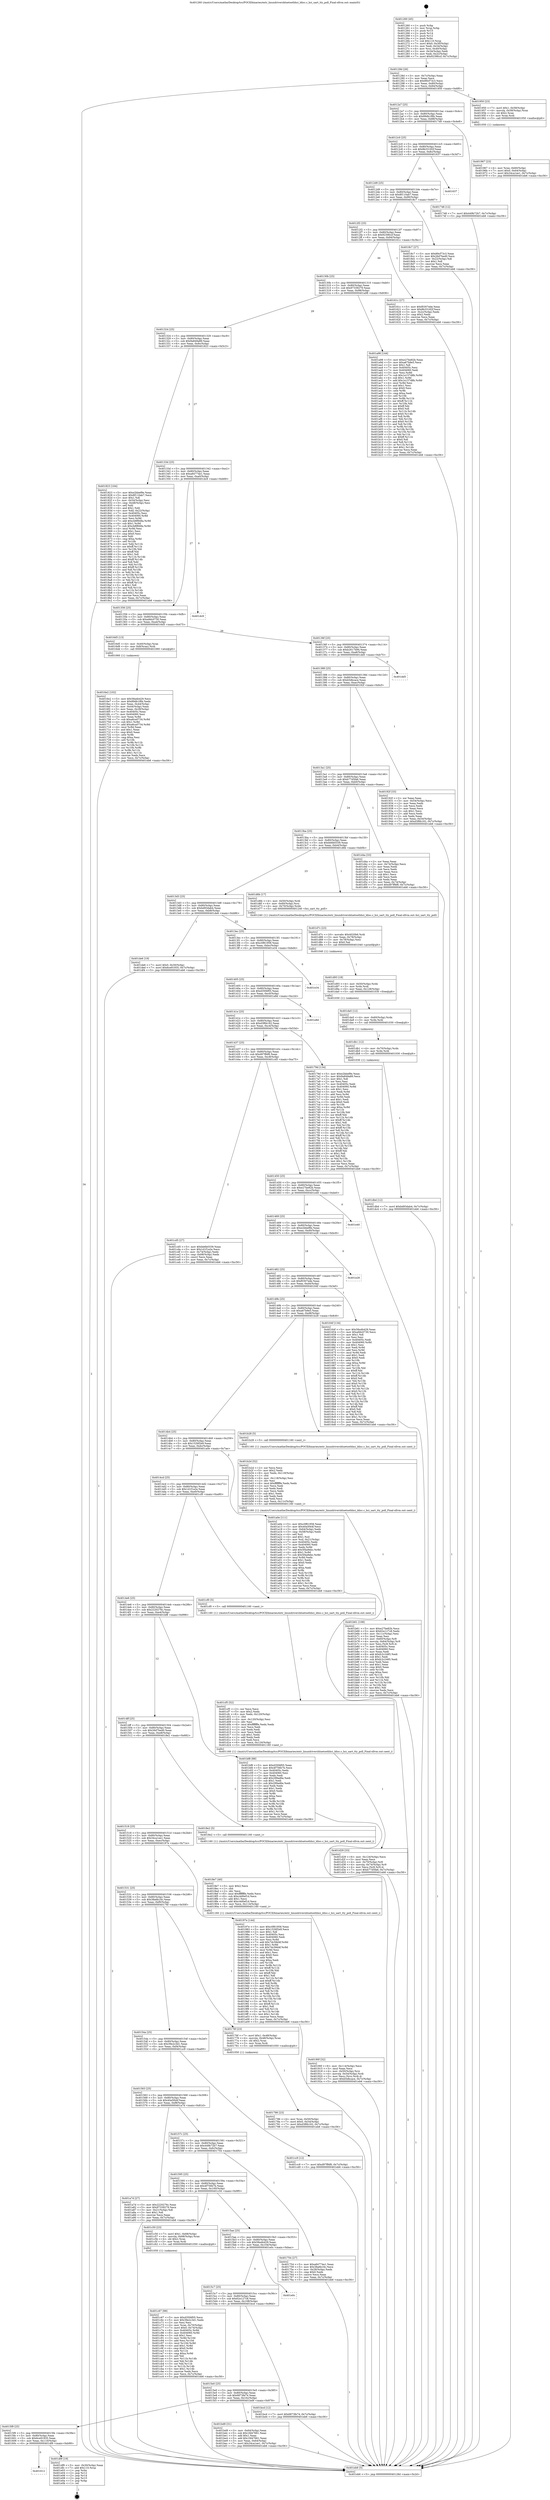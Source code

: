 digraph "0x401260" {
  label = "0x401260 (/mnt/c/Users/mathe/Desktop/tcc/POCII/binaries/extr_linuxdriversbluetoothhci_ldisc.c_hci_uart_tty_poll_Final-ollvm.out::main(0))"
  labelloc = "t"
  node[shape=record]

  Entry [label="",width=0.3,height=0.3,shape=circle,fillcolor=black,style=filled]
  "0x40128d" [label="{
     0x40128d [26]\l
     | [instrs]\l
     &nbsp;&nbsp;0x40128d \<+3\>: mov -0x7c(%rbp),%eax\l
     &nbsp;&nbsp;0x401290 \<+2\>: mov %eax,%ecx\l
     &nbsp;&nbsp;0x401292 \<+6\>: sub $0x89cf73c3,%ecx\l
     &nbsp;&nbsp;0x401298 \<+3\>: mov %eax,-0x80(%rbp)\l
     &nbsp;&nbsp;0x40129b \<+6\>: mov %ecx,-0x84(%rbp)\l
     &nbsp;&nbsp;0x4012a1 \<+6\>: je 0000000000401950 \<main+0x6f0\>\l
  }"]
  "0x401950" [label="{
     0x401950 [23]\l
     | [instrs]\l
     &nbsp;&nbsp;0x401950 \<+7\>: movl $0x1,-0x58(%rbp)\l
     &nbsp;&nbsp;0x401957 \<+4\>: movslq -0x58(%rbp),%rax\l
     &nbsp;&nbsp;0x40195b \<+4\>: shl $0x2,%rax\l
     &nbsp;&nbsp;0x40195f \<+3\>: mov %rax,%rdi\l
     &nbsp;&nbsp;0x401962 \<+5\>: call 0000000000401050 \<malloc@plt\>\l
     | [calls]\l
     &nbsp;&nbsp;0x401050 \{1\} (unknown)\l
  }"]
  "0x4012a7" [label="{
     0x4012a7 [25]\l
     | [instrs]\l
     &nbsp;&nbsp;0x4012a7 \<+5\>: jmp 00000000004012ac \<main+0x4c\>\l
     &nbsp;&nbsp;0x4012ac \<+3\>: mov -0x80(%rbp),%eax\l
     &nbsp;&nbsp;0x4012af \<+5\>: sub $0x89db1f6b,%eax\l
     &nbsp;&nbsp;0x4012b4 \<+6\>: mov %eax,-0x88(%rbp)\l
     &nbsp;&nbsp;0x4012ba \<+6\>: je 0000000000401748 \<main+0x4e8\>\l
  }"]
  Exit [label="",width=0.3,height=0.3,shape=circle,fillcolor=black,style=filled,peripheries=2]
  "0x401748" [label="{
     0x401748 [12]\l
     | [instrs]\l
     &nbsp;&nbsp;0x401748 \<+7\>: movl $0x449b72b7,-0x7c(%rbp)\l
     &nbsp;&nbsp;0x40174f \<+5\>: jmp 0000000000401eb6 \<main+0xc56\>\l
  }"]
  "0x4012c0" [label="{
     0x4012c0 [25]\l
     | [instrs]\l
     &nbsp;&nbsp;0x4012c0 \<+5\>: jmp 00000000004012c5 \<main+0x65\>\l
     &nbsp;&nbsp;0x4012c5 \<+3\>: mov -0x80(%rbp),%eax\l
     &nbsp;&nbsp;0x4012c8 \<+5\>: sub $0x8b33182f,%eax\l
     &nbsp;&nbsp;0x4012cd \<+6\>: mov %eax,-0x8c(%rbp)\l
     &nbsp;&nbsp;0x4012d3 \<+6\>: je 0000000000401637 \<main+0x3d7\>\l
  }"]
  "0x401612" [label="{
     0x401612\l
  }", style=dashed]
  "0x401637" [label="{
     0x401637\l
  }", style=dashed]
  "0x4012d9" [label="{
     0x4012d9 [25]\l
     | [instrs]\l
     &nbsp;&nbsp;0x4012d9 \<+5\>: jmp 00000000004012de \<main+0x7e\>\l
     &nbsp;&nbsp;0x4012de \<+3\>: mov -0x80(%rbp),%eax\l
     &nbsp;&nbsp;0x4012e1 \<+5\>: sub $0x8f110ab7,%eax\l
     &nbsp;&nbsp;0x4012e6 \<+6\>: mov %eax,-0x90(%rbp)\l
     &nbsp;&nbsp;0x4012ec \<+6\>: je 00000000004018c7 \<main+0x667\>\l
  }"]
  "0x401df9" [label="{
     0x401df9 [19]\l
     | [instrs]\l
     &nbsp;&nbsp;0x401df9 \<+3\>: mov -0x30(%rbp),%eax\l
     &nbsp;&nbsp;0x401dfc \<+7\>: add $0x110,%rsp\l
     &nbsp;&nbsp;0x401e03 \<+1\>: pop %rbx\l
     &nbsp;&nbsp;0x401e04 \<+2\>: pop %r12\l
     &nbsp;&nbsp;0x401e06 \<+2\>: pop %r14\l
     &nbsp;&nbsp;0x401e08 \<+2\>: pop %r15\l
     &nbsp;&nbsp;0x401e0a \<+1\>: pop %rbp\l
     &nbsp;&nbsp;0x401e0b \<+1\>: ret\l
  }"]
  "0x4018c7" [label="{
     0x4018c7 [27]\l
     | [instrs]\l
     &nbsp;&nbsp;0x4018c7 \<+5\>: mov $0x89cf73c3,%eax\l
     &nbsp;&nbsp;0x4018cc \<+5\>: mov $0x26d7bed0,%ecx\l
     &nbsp;&nbsp;0x4018d1 \<+3\>: mov -0x22(%rbp),%dl\l
     &nbsp;&nbsp;0x4018d4 \<+3\>: test $0x1,%dl\l
     &nbsp;&nbsp;0x4018d7 \<+3\>: cmovne %ecx,%eax\l
     &nbsp;&nbsp;0x4018da \<+3\>: mov %eax,-0x7c(%rbp)\l
     &nbsp;&nbsp;0x4018dd \<+5\>: jmp 0000000000401eb6 \<main+0xc56\>\l
  }"]
  "0x4012f2" [label="{
     0x4012f2 [25]\l
     | [instrs]\l
     &nbsp;&nbsp;0x4012f2 \<+5\>: jmp 00000000004012f7 \<main+0x97\>\l
     &nbsp;&nbsp;0x4012f7 \<+3\>: mov -0x80(%rbp),%eax\l
     &nbsp;&nbsp;0x4012fa \<+5\>: sub $0x9239fccf,%eax\l
     &nbsp;&nbsp;0x4012ff \<+6\>: mov %eax,-0x94(%rbp)\l
     &nbsp;&nbsp;0x401305 \<+6\>: je 000000000040161c \<main+0x3bc\>\l
  }"]
  "0x401dbd" [label="{
     0x401dbd [12]\l
     | [instrs]\l
     &nbsp;&nbsp;0x401dbd \<+7\>: movl $0xbd93dab4,-0x7c(%rbp)\l
     &nbsp;&nbsp;0x401dc4 \<+5\>: jmp 0000000000401eb6 \<main+0xc56\>\l
  }"]
  "0x40161c" [label="{
     0x40161c [27]\l
     | [instrs]\l
     &nbsp;&nbsp;0x40161c \<+5\>: mov $0xf0307ede,%eax\l
     &nbsp;&nbsp;0x401621 \<+5\>: mov $0x8b33182f,%ecx\l
     &nbsp;&nbsp;0x401626 \<+3\>: mov -0x2c(%rbp),%edx\l
     &nbsp;&nbsp;0x401629 \<+3\>: cmp $0x2,%edx\l
     &nbsp;&nbsp;0x40162c \<+3\>: cmovne %ecx,%eax\l
     &nbsp;&nbsp;0x40162f \<+3\>: mov %eax,-0x7c(%rbp)\l
     &nbsp;&nbsp;0x401632 \<+5\>: jmp 0000000000401eb6 \<main+0xc56\>\l
  }"]
  "0x40130b" [label="{
     0x40130b [25]\l
     | [instrs]\l
     &nbsp;&nbsp;0x40130b \<+5\>: jmp 0000000000401310 \<main+0xb0\>\l
     &nbsp;&nbsp;0x401310 \<+3\>: mov -0x80(%rbp),%eax\l
     &nbsp;&nbsp;0x401313 \<+5\>: sub $0x97339279,%eax\l
     &nbsp;&nbsp;0x401318 \<+6\>: mov %eax,-0x98(%rbp)\l
     &nbsp;&nbsp;0x40131e \<+6\>: je 0000000000401a98 \<main+0x838\>\l
  }"]
  "0x401eb6" [label="{
     0x401eb6 [5]\l
     | [instrs]\l
     &nbsp;&nbsp;0x401eb6 \<+5\>: jmp 000000000040128d \<main+0x2d\>\l
  }"]
  "0x401260" [label="{
     0x401260 [45]\l
     | [instrs]\l
     &nbsp;&nbsp;0x401260 \<+1\>: push %rbp\l
     &nbsp;&nbsp;0x401261 \<+3\>: mov %rsp,%rbp\l
     &nbsp;&nbsp;0x401264 \<+2\>: push %r15\l
     &nbsp;&nbsp;0x401266 \<+2\>: push %r14\l
     &nbsp;&nbsp;0x401268 \<+2\>: push %r12\l
     &nbsp;&nbsp;0x40126a \<+1\>: push %rbx\l
     &nbsp;&nbsp;0x40126b \<+7\>: sub $0x110,%rsp\l
     &nbsp;&nbsp;0x401272 \<+7\>: movl $0x0,-0x30(%rbp)\l
     &nbsp;&nbsp;0x401279 \<+3\>: mov %edi,-0x34(%rbp)\l
     &nbsp;&nbsp;0x40127c \<+4\>: mov %rsi,-0x40(%rbp)\l
     &nbsp;&nbsp;0x401280 \<+3\>: mov -0x34(%rbp),%edi\l
     &nbsp;&nbsp;0x401283 \<+3\>: mov %edi,-0x2c(%rbp)\l
     &nbsp;&nbsp;0x401286 \<+7\>: movl $0x9239fccf,-0x7c(%rbp)\l
  }"]
  "0x401db1" [label="{
     0x401db1 [12]\l
     | [instrs]\l
     &nbsp;&nbsp;0x401db1 \<+4\>: mov -0x70(%rbp),%rdx\l
     &nbsp;&nbsp;0x401db5 \<+3\>: mov %rdx,%rdi\l
     &nbsp;&nbsp;0x401db8 \<+5\>: call 0000000000401030 \<free@plt\>\l
     | [calls]\l
     &nbsp;&nbsp;0x401030 \{1\} (unknown)\l
  }"]
  "0x401a98" [label="{
     0x401a98 [144]\l
     | [instrs]\l
     &nbsp;&nbsp;0x401a98 \<+5\>: mov $0xe27be82b,%eax\l
     &nbsp;&nbsp;0x401a9d \<+5\>: mov $0xa67b9e5,%ecx\l
     &nbsp;&nbsp;0x401aa2 \<+2\>: mov $0x1,%dl\l
     &nbsp;&nbsp;0x401aa4 \<+7\>: mov 0x40405c,%esi\l
     &nbsp;&nbsp;0x401aab \<+7\>: mov 0x404060,%edi\l
     &nbsp;&nbsp;0x401ab2 \<+3\>: mov %esi,%r8d\l
     &nbsp;&nbsp;0x401ab5 \<+7\>: sub $0x1e157d8b,%r8d\l
     &nbsp;&nbsp;0x401abc \<+4\>: sub $0x1,%r8d\l
     &nbsp;&nbsp;0x401ac0 \<+7\>: add $0x1e157d8b,%r8d\l
     &nbsp;&nbsp;0x401ac7 \<+4\>: imul %r8d,%esi\l
     &nbsp;&nbsp;0x401acb \<+3\>: and $0x1,%esi\l
     &nbsp;&nbsp;0x401ace \<+3\>: cmp $0x0,%esi\l
     &nbsp;&nbsp;0x401ad1 \<+4\>: sete %r9b\l
     &nbsp;&nbsp;0x401ad5 \<+3\>: cmp $0xa,%edi\l
     &nbsp;&nbsp;0x401ad8 \<+4\>: setl %r10b\l
     &nbsp;&nbsp;0x401adc \<+3\>: mov %r9b,%r11b\l
     &nbsp;&nbsp;0x401adf \<+4\>: xor $0xff,%r11b\l
     &nbsp;&nbsp;0x401ae3 \<+3\>: mov %r10b,%bl\l
     &nbsp;&nbsp;0x401ae6 \<+3\>: xor $0xff,%bl\l
     &nbsp;&nbsp;0x401ae9 \<+3\>: xor $0x0,%dl\l
     &nbsp;&nbsp;0x401aec \<+3\>: mov %r11b,%r14b\l
     &nbsp;&nbsp;0x401aef \<+4\>: and $0x0,%r14b\l
     &nbsp;&nbsp;0x401af3 \<+3\>: and %dl,%r9b\l
     &nbsp;&nbsp;0x401af6 \<+3\>: mov %bl,%r15b\l
     &nbsp;&nbsp;0x401af9 \<+4\>: and $0x0,%r15b\l
     &nbsp;&nbsp;0x401afd \<+3\>: and %dl,%r10b\l
     &nbsp;&nbsp;0x401b00 \<+3\>: or %r9b,%r14b\l
     &nbsp;&nbsp;0x401b03 \<+3\>: or %r10b,%r15b\l
     &nbsp;&nbsp;0x401b06 \<+3\>: xor %r15b,%r14b\l
     &nbsp;&nbsp;0x401b09 \<+3\>: or %bl,%r11b\l
     &nbsp;&nbsp;0x401b0c \<+4\>: xor $0xff,%r11b\l
     &nbsp;&nbsp;0x401b10 \<+3\>: or $0x0,%dl\l
     &nbsp;&nbsp;0x401b13 \<+3\>: and %dl,%r11b\l
     &nbsp;&nbsp;0x401b16 \<+3\>: or %r11b,%r14b\l
     &nbsp;&nbsp;0x401b19 \<+4\>: test $0x1,%r14b\l
     &nbsp;&nbsp;0x401b1d \<+3\>: cmovne %ecx,%eax\l
     &nbsp;&nbsp;0x401b20 \<+3\>: mov %eax,-0x7c(%rbp)\l
     &nbsp;&nbsp;0x401b23 \<+5\>: jmp 0000000000401eb6 \<main+0xc56\>\l
  }"]
  "0x401324" [label="{
     0x401324 [25]\l
     | [instrs]\l
     &nbsp;&nbsp;0x401324 \<+5\>: jmp 0000000000401329 \<main+0xc9\>\l
     &nbsp;&nbsp;0x401329 \<+3\>: mov -0x80(%rbp),%eax\l
     &nbsp;&nbsp;0x40132c \<+5\>: sub $0x9a849a89,%eax\l
     &nbsp;&nbsp;0x401331 \<+6\>: mov %eax,-0x9c(%rbp)\l
     &nbsp;&nbsp;0x401337 \<+6\>: je 0000000000401823 \<main+0x5c3\>\l
  }"]
  "0x401da5" [label="{
     0x401da5 [12]\l
     | [instrs]\l
     &nbsp;&nbsp;0x401da5 \<+4\>: mov -0x60(%rbp),%rdx\l
     &nbsp;&nbsp;0x401da9 \<+3\>: mov %rdx,%rdi\l
     &nbsp;&nbsp;0x401dac \<+5\>: call 0000000000401030 \<free@plt\>\l
     | [calls]\l
     &nbsp;&nbsp;0x401030 \{1\} (unknown)\l
  }"]
  "0x401823" [label="{
     0x401823 [164]\l
     | [instrs]\l
     &nbsp;&nbsp;0x401823 \<+5\>: mov $0xe2bbef9e,%eax\l
     &nbsp;&nbsp;0x401828 \<+5\>: mov $0x8f110ab7,%ecx\l
     &nbsp;&nbsp;0x40182d \<+2\>: mov $0x1,%dl\l
     &nbsp;&nbsp;0x40182f \<+3\>: mov -0x54(%rbp),%esi\l
     &nbsp;&nbsp;0x401832 \<+3\>: cmp -0x48(%rbp),%esi\l
     &nbsp;&nbsp;0x401835 \<+4\>: setl %dil\l
     &nbsp;&nbsp;0x401839 \<+4\>: and $0x1,%dil\l
     &nbsp;&nbsp;0x40183d \<+4\>: mov %dil,-0x22(%rbp)\l
     &nbsp;&nbsp;0x401841 \<+7\>: mov 0x40405c,%esi\l
     &nbsp;&nbsp;0x401848 \<+8\>: mov 0x404060,%r8d\l
     &nbsp;&nbsp;0x401850 \<+3\>: mov %esi,%r9d\l
     &nbsp;&nbsp;0x401853 \<+7\>: add $0xcb8f848a,%r9d\l
     &nbsp;&nbsp;0x40185a \<+4\>: sub $0x1,%r9d\l
     &nbsp;&nbsp;0x40185e \<+7\>: sub $0xcb8f848a,%r9d\l
     &nbsp;&nbsp;0x401865 \<+4\>: imul %r9d,%esi\l
     &nbsp;&nbsp;0x401869 \<+3\>: and $0x1,%esi\l
     &nbsp;&nbsp;0x40186c \<+3\>: cmp $0x0,%esi\l
     &nbsp;&nbsp;0x40186f \<+4\>: sete %dil\l
     &nbsp;&nbsp;0x401873 \<+4\>: cmp $0xa,%r8d\l
     &nbsp;&nbsp;0x401877 \<+4\>: setl %r10b\l
     &nbsp;&nbsp;0x40187b \<+3\>: mov %dil,%r11b\l
     &nbsp;&nbsp;0x40187e \<+4\>: xor $0xff,%r11b\l
     &nbsp;&nbsp;0x401882 \<+3\>: mov %r10b,%bl\l
     &nbsp;&nbsp;0x401885 \<+3\>: xor $0xff,%bl\l
     &nbsp;&nbsp;0x401888 \<+3\>: xor $0x1,%dl\l
     &nbsp;&nbsp;0x40188b \<+3\>: mov %r11b,%r14b\l
     &nbsp;&nbsp;0x40188e \<+4\>: and $0xff,%r14b\l
     &nbsp;&nbsp;0x401892 \<+3\>: and %dl,%dil\l
     &nbsp;&nbsp;0x401895 \<+3\>: mov %bl,%r15b\l
     &nbsp;&nbsp;0x401898 \<+4\>: and $0xff,%r15b\l
     &nbsp;&nbsp;0x40189c \<+3\>: and %dl,%r10b\l
     &nbsp;&nbsp;0x40189f \<+3\>: or %dil,%r14b\l
     &nbsp;&nbsp;0x4018a2 \<+3\>: or %r10b,%r15b\l
     &nbsp;&nbsp;0x4018a5 \<+3\>: xor %r15b,%r14b\l
     &nbsp;&nbsp;0x4018a8 \<+3\>: or %bl,%r11b\l
     &nbsp;&nbsp;0x4018ab \<+4\>: xor $0xff,%r11b\l
     &nbsp;&nbsp;0x4018af \<+3\>: or $0x1,%dl\l
     &nbsp;&nbsp;0x4018b2 \<+3\>: and %dl,%r11b\l
     &nbsp;&nbsp;0x4018b5 \<+3\>: or %r11b,%r14b\l
     &nbsp;&nbsp;0x4018b8 \<+4\>: test $0x1,%r14b\l
     &nbsp;&nbsp;0x4018bc \<+3\>: cmovne %ecx,%eax\l
     &nbsp;&nbsp;0x4018bf \<+3\>: mov %eax,-0x7c(%rbp)\l
     &nbsp;&nbsp;0x4018c2 \<+5\>: jmp 0000000000401eb6 \<main+0xc56\>\l
  }"]
  "0x40133d" [label="{
     0x40133d [25]\l
     | [instrs]\l
     &nbsp;&nbsp;0x40133d \<+5\>: jmp 0000000000401342 \<main+0xe2\>\l
     &nbsp;&nbsp;0x401342 \<+3\>: mov -0x80(%rbp),%eax\l
     &nbsp;&nbsp;0x401345 \<+5\>: sub $0xa84774e1,%eax\l
     &nbsp;&nbsp;0x40134a \<+6\>: mov %eax,-0xa0(%rbp)\l
     &nbsp;&nbsp;0x401350 \<+6\>: je 0000000000401dc9 \<main+0xb69\>\l
  }"]
  "0x401d93" [label="{
     0x401d93 [18]\l
     | [instrs]\l
     &nbsp;&nbsp;0x401d93 \<+4\>: mov -0x50(%rbp),%rdx\l
     &nbsp;&nbsp;0x401d97 \<+3\>: mov %rdx,%rdi\l
     &nbsp;&nbsp;0x401d9a \<+6\>: mov %eax,-0x128(%rbp)\l
     &nbsp;&nbsp;0x401da0 \<+5\>: call 0000000000401030 \<free@plt\>\l
     | [calls]\l
     &nbsp;&nbsp;0x401030 \{1\} (unknown)\l
  }"]
  "0x401dc9" [label="{
     0x401dc9\l
  }", style=dashed]
  "0x401356" [label="{
     0x401356 [25]\l
     | [instrs]\l
     &nbsp;&nbsp;0x401356 \<+5\>: jmp 000000000040135b \<main+0xfb\>\l
     &nbsp;&nbsp;0x40135b \<+3\>: mov -0x80(%rbp),%eax\l
     &nbsp;&nbsp;0x40135e \<+5\>: sub $0xa9dc0730,%eax\l
     &nbsp;&nbsp;0x401363 \<+6\>: mov %eax,-0xa4(%rbp)\l
     &nbsp;&nbsp;0x401369 \<+6\>: je 00000000004016d5 \<main+0x475\>\l
  }"]
  "0x401d7c" [label="{
     0x401d7c [23]\l
     | [instrs]\l
     &nbsp;&nbsp;0x401d7c \<+10\>: movabs $0x4020b6,%rdi\l
     &nbsp;&nbsp;0x401d86 \<+3\>: mov %eax,-0x78(%rbp)\l
     &nbsp;&nbsp;0x401d89 \<+3\>: mov -0x78(%rbp),%esi\l
     &nbsp;&nbsp;0x401d8c \<+2\>: mov $0x0,%al\l
     &nbsp;&nbsp;0x401d8e \<+5\>: call 0000000000401040 \<printf@plt\>\l
     | [calls]\l
     &nbsp;&nbsp;0x401040 \{1\} (unknown)\l
  }"]
  "0x4016d5" [label="{
     0x4016d5 [13]\l
     | [instrs]\l
     &nbsp;&nbsp;0x4016d5 \<+4\>: mov -0x40(%rbp),%rax\l
     &nbsp;&nbsp;0x4016d9 \<+4\>: mov 0x8(%rax),%rdi\l
     &nbsp;&nbsp;0x4016dd \<+5\>: call 0000000000401060 \<atoi@plt\>\l
     | [calls]\l
     &nbsp;&nbsp;0x401060 \{1\} (unknown)\l
  }"]
  "0x40136f" [label="{
     0x40136f [25]\l
     | [instrs]\l
     &nbsp;&nbsp;0x40136f \<+5\>: jmp 0000000000401374 \<main+0x114\>\l
     &nbsp;&nbsp;0x401374 \<+3\>: mov -0x80(%rbp),%eax\l
     &nbsp;&nbsp;0x401377 \<+5\>: sub $0xb2617b94,%eax\l
     &nbsp;&nbsp;0x40137c \<+6\>: mov %eax,-0xa8(%rbp)\l
     &nbsp;&nbsp;0x401382 \<+6\>: je 0000000000401dd5 \<main+0xb75\>\l
  }"]
  "0x401d29" [label="{
     0x401d29 [33]\l
     | [instrs]\l
     &nbsp;&nbsp;0x401d29 \<+6\>: mov -0x124(%rbp),%ecx\l
     &nbsp;&nbsp;0x401d2f \<+3\>: imul %eax,%ecx\l
     &nbsp;&nbsp;0x401d32 \<+4\>: mov -0x70(%rbp),%r8\l
     &nbsp;&nbsp;0x401d36 \<+4\>: movslq -0x74(%rbp),%r9\l
     &nbsp;&nbsp;0x401d3a \<+4\>: mov %ecx,(%r8,%r9,4)\l
     &nbsp;&nbsp;0x401d3e \<+7\>: movl $0xb77d5fa6,-0x7c(%rbp)\l
     &nbsp;&nbsp;0x401d45 \<+5\>: jmp 0000000000401eb6 \<main+0xc56\>\l
  }"]
  "0x401dd5" [label="{
     0x401dd5\l
  }", style=dashed]
  "0x401388" [label="{
     0x401388 [25]\l
     | [instrs]\l
     &nbsp;&nbsp;0x401388 \<+5\>: jmp 000000000040138d \<main+0x12d\>\l
     &nbsp;&nbsp;0x40138d \<+3\>: mov -0x80(%rbp),%eax\l
     &nbsp;&nbsp;0x401390 \<+5\>: sub $0xb5dbcace,%eax\l
     &nbsp;&nbsp;0x401395 \<+6\>: mov %eax,-0xac(%rbp)\l
     &nbsp;&nbsp;0x40139b \<+6\>: je 000000000040192f \<main+0x6cf\>\l
  }"]
  "0x401cf5" [label="{
     0x401cf5 [52]\l
     | [instrs]\l
     &nbsp;&nbsp;0x401cf5 \<+2\>: xor %ecx,%ecx\l
     &nbsp;&nbsp;0x401cf7 \<+5\>: mov $0x2,%edx\l
     &nbsp;&nbsp;0x401cfc \<+6\>: mov %edx,-0x120(%rbp)\l
     &nbsp;&nbsp;0x401d02 \<+1\>: cltd\l
     &nbsp;&nbsp;0x401d03 \<+6\>: mov -0x120(%rbp),%esi\l
     &nbsp;&nbsp;0x401d09 \<+2\>: idiv %esi\l
     &nbsp;&nbsp;0x401d0b \<+6\>: imul $0xfffffffe,%edx,%edx\l
     &nbsp;&nbsp;0x401d11 \<+2\>: mov %ecx,%edi\l
     &nbsp;&nbsp;0x401d13 \<+2\>: sub %edx,%edi\l
     &nbsp;&nbsp;0x401d15 \<+2\>: mov %ecx,%edx\l
     &nbsp;&nbsp;0x401d17 \<+3\>: sub $0x1,%edx\l
     &nbsp;&nbsp;0x401d1a \<+2\>: add %edx,%edi\l
     &nbsp;&nbsp;0x401d1c \<+2\>: sub %edi,%ecx\l
     &nbsp;&nbsp;0x401d1e \<+6\>: mov %ecx,-0x124(%rbp)\l
     &nbsp;&nbsp;0x401d24 \<+5\>: call 0000000000401160 \<next_i\>\l
     | [calls]\l
     &nbsp;&nbsp;0x401160 \{1\} (/mnt/c/Users/mathe/Desktop/tcc/POCII/binaries/extr_linuxdriversbluetoothhci_ldisc.c_hci_uart_tty_poll_Final-ollvm.out::next_i)\l
  }"]
  "0x40192f" [label="{
     0x40192f [33]\l
     | [instrs]\l
     &nbsp;&nbsp;0x40192f \<+2\>: xor %eax,%eax\l
     &nbsp;&nbsp;0x401931 \<+3\>: mov -0x54(%rbp),%ecx\l
     &nbsp;&nbsp;0x401934 \<+2\>: mov %eax,%edx\l
     &nbsp;&nbsp;0x401936 \<+2\>: sub %ecx,%edx\l
     &nbsp;&nbsp;0x401938 \<+2\>: mov %eax,%ecx\l
     &nbsp;&nbsp;0x40193a \<+3\>: sub $0x1,%ecx\l
     &nbsp;&nbsp;0x40193d \<+2\>: add %ecx,%edx\l
     &nbsp;&nbsp;0x40193f \<+2\>: sub %edx,%eax\l
     &nbsp;&nbsp;0x401941 \<+3\>: mov %eax,-0x54(%rbp)\l
     &nbsp;&nbsp;0x401944 \<+7\>: movl $0xd3f6b162,-0x7c(%rbp)\l
     &nbsp;&nbsp;0x40194b \<+5\>: jmp 0000000000401eb6 \<main+0xc56\>\l
  }"]
  "0x4013a1" [label="{
     0x4013a1 [25]\l
     | [instrs]\l
     &nbsp;&nbsp;0x4013a1 \<+5\>: jmp 00000000004013a6 \<main+0x146\>\l
     &nbsp;&nbsp;0x4013a6 \<+3\>: mov -0x80(%rbp),%eax\l
     &nbsp;&nbsp;0x4013a9 \<+5\>: sub $0xb77d5fa6,%eax\l
     &nbsp;&nbsp;0x4013ae \<+6\>: mov %eax,-0xb0(%rbp)\l
     &nbsp;&nbsp;0x4013b4 \<+6\>: je 0000000000401d4a \<main+0xaea\>\l
  }"]
  "0x401c67" [label="{
     0x401c67 [98]\l
     | [instrs]\l
     &nbsp;&nbsp;0x401c67 \<+5\>: mov $0xd35f4f05,%ecx\l
     &nbsp;&nbsp;0x401c6c \<+5\>: mov $0x39e2c3d1,%edx\l
     &nbsp;&nbsp;0x401c71 \<+2\>: xor %esi,%esi\l
     &nbsp;&nbsp;0x401c73 \<+4\>: mov %rax,-0x70(%rbp)\l
     &nbsp;&nbsp;0x401c77 \<+7\>: movl $0x0,-0x74(%rbp)\l
     &nbsp;&nbsp;0x401c7e \<+8\>: mov 0x40405c,%r8d\l
     &nbsp;&nbsp;0x401c86 \<+8\>: mov 0x404060,%r9d\l
     &nbsp;&nbsp;0x401c8e \<+3\>: sub $0x1,%esi\l
     &nbsp;&nbsp;0x401c91 \<+3\>: mov %r8d,%r10d\l
     &nbsp;&nbsp;0x401c94 \<+3\>: add %esi,%r10d\l
     &nbsp;&nbsp;0x401c97 \<+4\>: imul %r10d,%r8d\l
     &nbsp;&nbsp;0x401c9b \<+4\>: and $0x1,%r8d\l
     &nbsp;&nbsp;0x401c9f \<+4\>: cmp $0x0,%r8d\l
     &nbsp;&nbsp;0x401ca3 \<+4\>: sete %r11b\l
     &nbsp;&nbsp;0x401ca7 \<+4\>: cmp $0xa,%r9d\l
     &nbsp;&nbsp;0x401cab \<+3\>: setl %bl\l
     &nbsp;&nbsp;0x401cae \<+3\>: mov %r11b,%r14b\l
     &nbsp;&nbsp;0x401cb1 \<+3\>: and %bl,%r14b\l
     &nbsp;&nbsp;0x401cb4 \<+3\>: xor %bl,%r11b\l
     &nbsp;&nbsp;0x401cb7 \<+3\>: or %r11b,%r14b\l
     &nbsp;&nbsp;0x401cba \<+4\>: test $0x1,%r14b\l
     &nbsp;&nbsp;0x401cbe \<+3\>: cmovne %edx,%ecx\l
     &nbsp;&nbsp;0x401cc1 \<+3\>: mov %ecx,-0x7c(%rbp)\l
     &nbsp;&nbsp;0x401cc4 \<+5\>: jmp 0000000000401eb6 \<main+0xc56\>\l
  }"]
  "0x401d4a" [label="{
     0x401d4a [33]\l
     | [instrs]\l
     &nbsp;&nbsp;0x401d4a \<+2\>: xor %eax,%eax\l
     &nbsp;&nbsp;0x401d4c \<+3\>: mov -0x74(%rbp),%ecx\l
     &nbsp;&nbsp;0x401d4f \<+2\>: mov %eax,%edx\l
     &nbsp;&nbsp;0x401d51 \<+2\>: sub %ecx,%edx\l
     &nbsp;&nbsp;0x401d53 \<+2\>: mov %eax,%ecx\l
     &nbsp;&nbsp;0x401d55 \<+3\>: sub $0x1,%ecx\l
     &nbsp;&nbsp;0x401d58 \<+2\>: add %ecx,%edx\l
     &nbsp;&nbsp;0x401d5a \<+2\>: sub %edx,%eax\l
     &nbsp;&nbsp;0x401d5c \<+3\>: mov %eax,-0x74(%rbp)\l
     &nbsp;&nbsp;0x401d5f \<+7\>: movl $0xd97ff4f6,-0x7c(%rbp)\l
     &nbsp;&nbsp;0x401d66 \<+5\>: jmp 0000000000401eb6 \<main+0xc56\>\l
  }"]
  "0x4013ba" [label="{
     0x4013ba [25]\l
     | [instrs]\l
     &nbsp;&nbsp;0x4013ba \<+5\>: jmp 00000000004013bf \<main+0x15f\>\l
     &nbsp;&nbsp;0x4013bf \<+3\>: mov -0x80(%rbp),%eax\l
     &nbsp;&nbsp;0x4013c2 \<+5\>: sub $0xbb6b0339,%eax\l
     &nbsp;&nbsp;0x4013c7 \<+6\>: mov %eax,-0xb4(%rbp)\l
     &nbsp;&nbsp;0x4013cd \<+6\>: je 0000000000401d6b \<main+0xb0b\>\l
  }"]
  "0x4015f9" [label="{
     0x4015f9 [25]\l
     | [instrs]\l
     &nbsp;&nbsp;0x4015f9 \<+5\>: jmp 00000000004015fe \<main+0x39e\>\l
     &nbsp;&nbsp;0x4015fe \<+3\>: mov -0x80(%rbp),%eax\l
     &nbsp;&nbsp;0x401601 \<+5\>: sub $0x6ce91935,%eax\l
     &nbsp;&nbsp;0x401606 \<+6\>: mov %eax,-0x110(%rbp)\l
     &nbsp;&nbsp;0x40160c \<+6\>: je 0000000000401df9 \<main+0xb99\>\l
  }"]
  "0x401d6b" [label="{
     0x401d6b [17]\l
     | [instrs]\l
     &nbsp;&nbsp;0x401d6b \<+4\>: mov -0x50(%rbp),%rdi\l
     &nbsp;&nbsp;0x401d6f \<+4\>: mov -0x60(%rbp),%rsi\l
     &nbsp;&nbsp;0x401d73 \<+4\>: mov -0x70(%rbp),%rdx\l
     &nbsp;&nbsp;0x401d77 \<+5\>: call 0000000000401240 \<hci_uart_tty_poll\>\l
     | [calls]\l
     &nbsp;&nbsp;0x401240 \{1\} (/mnt/c/Users/mathe/Desktop/tcc/POCII/binaries/extr_linuxdriversbluetoothhci_ldisc.c_hci_uart_tty_poll_Final-ollvm.out::hci_uart_tty_poll)\l
  }"]
  "0x4013d3" [label="{
     0x4013d3 [25]\l
     | [instrs]\l
     &nbsp;&nbsp;0x4013d3 \<+5\>: jmp 00000000004013d8 \<main+0x178\>\l
     &nbsp;&nbsp;0x4013d8 \<+3\>: mov -0x80(%rbp),%eax\l
     &nbsp;&nbsp;0x4013db \<+5\>: sub $0xbd93dab4,%eax\l
     &nbsp;&nbsp;0x4013e0 \<+6\>: mov %eax,-0xb8(%rbp)\l
     &nbsp;&nbsp;0x4013e6 \<+6\>: je 0000000000401de6 \<main+0xb86\>\l
  }"]
  "0x401bd9" [label="{
     0x401bd9 [31]\l
     | [instrs]\l
     &nbsp;&nbsp;0x401bd9 \<+3\>: mov -0x64(%rbp),%eax\l
     &nbsp;&nbsp;0x401bdc \<+5\>: sub $0x1fd47661,%eax\l
     &nbsp;&nbsp;0x401be1 \<+3\>: add $0x1,%eax\l
     &nbsp;&nbsp;0x401be4 \<+5\>: add $0x1fd47661,%eax\l
     &nbsp;&nbsp;0x401be9 \<+3\>: mov %eax,-0x64(%rbp)\l
     &nbsp;&nbsp;0x401bec \<+7\>: movl $0x34ca1ee1,-0x7c(%rbp)\l
     &nbsp;&nbsp;0x401bf3 \<+5\>: jmp 0000000000401eb6 \<main+0xc56\>\l
  }"]
  "0x401de6" [label="{
     0x401de6 [19]\l
     | [instrs]\l
     &nbsp;&nbsp;0x401de6 \<+7\>: movl $0x0,-0x30(%rbp)\l
     &nbsp;&nbsp;0x401ded \<+7\>: movl $0x6ce91935,-0x7c(%rbp)\l
     &nbsp;&nbsp;0x401df4 \<+5\>: jmp 0000000000401eb6 \<main+0xc56\>\l
  }"]
  "0x4013ec" [label="{
     0x4013ec [25]\l
     | [instrs]\l
     &nbsp;&nbsp;0x4013ec \<+5\>: jmp 00000000004013f1 \<main+0x191\>\l
     &nbsp;&nbsp;0x4013f1 \<+3\>: mov -0x80(%rbp),%eax\l
     &nbsp;&nbsp;0x4013f4 \<+5\>: sub $0xc0f61958,%eax\l
     &nbsp;&nbsp;0x4013f9 \<+6\>: mov %eax,-0xbc(%rbp)\l
     &nbsp;&nbsp;0x4013ff \<+6\>: je 0000000000401e34 \<main+0xbd4\>\l
  }"]
  "0x4015e0" [label="{
     0x4015e0 [25]\l
     | [instrs]\l
     &nbsp;&nbsp;0x4015e0 \<+5\>: jmp 00000000004015e5 \<main+0x385\>\l
     &nbsp;&nbsp;0x4015e5 \<+3\>: mov -0x80(%rbp),%eax\l
     &nbsp;&nbsp;0x4015e8 \<+5\>: sub $0x6873fe74,%eax\l
     &nbsp;&nbsp;0x4015ed \<+6\>: mov %eax,-0x10c(%rbp)\l
     &nbsp;&nbsp;0x4015f3 \<+6\>: je 0000000000401bd9 \<main+0x979\>\l
  }"]
  "0x401e34" [label="{
     0x401e34\l
  }", style=dashed]
  "0x401405" [label="{
     0x401405 [25]\l
     | [instrs]\l
     &nbsp;&nbsp;0x401405 \<+5\>: jmp 000000000040140a \<main+0x1aa\>\l
     &nbsp;&nbsp;0x40140a \<+3\>: mov -0x80(%rbp),%eax\l
     &nbsp;&nbsp;0x40140d \<+5\>: sub $0xd35f4f05,%eax\l
     &nbsp;&nbsp;0x401412 \<+6\>: mov %eax,-0xc0(%rbp)\l
     &nbsp;&nbsp;0x401418 \<+6\>: je 0000000000401e8d \<main+0xc2d\>\l
  }"]
  "0x401bcd" [label="{
     0x401bcd [12]\l
     | [instrs]\l
     &nbsp;&nbsp;0x401bcd \<+7\>: movl $0x6873fe74,-0x7c(%rbp)\l
     &nbsp;&nbsp;0x401bd4 \<+5\>: jmp 0000000000401eb6 \<main+0xc56\>\l
  }"]
  "0x401e8d" [label="{
     0x401e8d\l
  }", style=dashed]
  "0x40141e" [label="{
     0x40141e [25]\l
     | [instrs]\l
     &nbsp;&nbsp;0x40141e \<+5\>: jmp 0000000000401423 \<main+0x1c3\>\l
     &nbsp;&nbsp;0x401423 \<+3\>: mov -0x80(%rbp),%eax\l
     &nbsp;&nbsp;0x401426 \<+5\>: sub $0xd3f6b162,%eax\l
     &nbsp;&nbsp;0x40142b \<+6\>: mov %eax,-0xc4(%rbp)\l
     &nbsp;&nbsp;0x401431 \<+6\>: je 000000000040179d \<main+0x53d\>\l
  }"]
  "0x4015c7" [label="{
     0x4015c7 [25]\l
     | [instrs]\l
     &nbsp;&nbsp;0x4015c7 \<+5\>: jmp 00000000004015cc \<main+0x36c\>\l
     &nbsp;&nbsp;0x4015cc \<+3\>: mov -0x80(%rbp),%eax\l
     &nbsp;&nbsp;0x4015cf \<+5\>: sub $0x62e127c8,%eax\l
     &nbsp;&nbsp;0x4015d4 \<+6\>: mov %eax,-0x108(%rbp)\l
     &nbsp;&nbsp;0x4015da \<+6\>: je 0000000000401bcd \<main+0x96d\>\l
  }"]
  "0x40179d" [label="{
     0x40179d [134]\l
     | [instrs]\l
     &nbsp;&nbsp;0x40179d \<+5\>: mov $0xe2bbef9e,%eax\l
     &nbsp;&nbsp;0x4017a2 \<+5\>: mov $0x9a849a89,%ecx\l
     &nbsp;&nbsp;0x4017a7 \<+2\>: mov $0x1,%dl\l
     &nbsp;&nbsp;0x4017a9 \<+2\>: xor %esi,%esi\l
     &nbsp;&nbsp;0x4017ab \<+7\>: mov 0x40405c,%edi\l
     &nbsp;&nbsp;0x4017b2 \<+8\>: mov 0x404060,%r8d\l
     &nbsp;&nbsp;0x4017ba \<+3\>: sub $0x1,%esi\l
     &nbsp;&nbsp;0x4017bd \<+3\>: mov %edi,%r9d\l
     &nbsp;&nbsp;0x4017c0 \<+3\>: add %esi,%r9d\l
     &nbsp;&nbsp;0x4017c3 \<+4\>: imul %r9d,%edi\l
     &nbsp;&nbsp;0x4017c7 \<+3\>: and $0x1,%edi\l
     &nbsp;&nbsp;0x4017ca \<+3\>: cmp $0x0,%edi\l
     &nbsp;&nbsp;0x4017cd \<+4\>: sete %r10b\l
     &nbsp;&nbsp;0x4017d1 \<+4\>: cmp $0xa,%r8d\l
     &nbsp;&nbsp;0x4017d5 \<+4\>: setl %r11b\l
     &nbsp;&nbsp;0x4017d9 \<+3\>: mov %r10b,%bl\l
     &nbsp;&nbsp;0x4017dc \<+3\>: xor $0xff,%bl\l
     &nbsp;&nbsp;0x4017df \<+3\>: mov %r11b,%r14b\l
     &nbsp;&nbsp;0x4017e2 \<+4\>: xor $0xff,%r14b\l
     &nbsp;&nbsp;0x4017e6 \<+3\>: xor $0x1,%dl\l
     &nbsp;&nbsp;0x4017e9 \<+3\>: mov %bl,%r15b\l
     &nbsp;&nbsp;0x4017ec \<+4\>: and $0xff,%r15b\l
     &nbsp;&nbsp;0x4017f0 \<+3\>: and %dl,%r10b\l
     &nbsp;&nbsp;0x4017f3 \<+3\>: mov %r14b,%r12b\l
     &nbsp;&nbsp;0x4017f6 \<+4\>: and $0xff,%r12b\l
     &nbsp;&nbsp;0x4017fa \<+3\>: and %dl,%r11b\l
     &nbsp;&nbsp;0x4017fd \<+3\>: or %r10b,%r15b\l
     &nbsp;&nbsp;0x401800 \<+3\>: or %r11b,%r12b\l
     &nbsp;&nbsp;0x401803 \<+3\>: xor %r12b,%r15b\l
     &nbsp;&nbsp;0x401806 \<+3\>: or %r14b,%bl\l
     &nbsp;&nbsp;0x401809 \<+3\>: xor $0xff,%bl\l
     &nbsp;&nbsp;0x40180c \<+3\>: or $0x1,%dl\l
     &nbsp;&nbsp;0x40180f \<+2\>: and %dl,%bl\l
     &nbsp;&nbsp;0x401811 \<+3\>: or %bl,%r15b\l
     &nbsp;&nbsp;0x401814 \<+4\>: test $0x1,%r15b\l
     &nbsp;&nbsp;0x401818 \<+3\>: cmovne %ecx,%eax\l
     &nbsp;&nbsp;0x40181b \<+3\>: mov %eax,-0x7c(%rbp)\l
     &nbsp;&nbsp;0x40181e \<+5\>: jmp 0000000000401eb6 \<main+0xc56\>\l
  }"]
  "0x401437" [label="{
     0x401437 [25]\l
     | [instrs]\l
     &nbsp;&nbsp;0x401437 \<+5\>: jmp 000000000040143c \<main+0x1dc\>\l
     &nbsp;&nbsp;0x40143c \<+3\>: mov -0x80(%rbp),%eax\l
     &nbsp;&nbsp;0x40143f \<+5\>: sub $0xd97ff4f6,%eax\l
     &nbsp;&nbsp;0x401444 \<+6\>: mov %eax,-0xc8(%rbp)\l
     &nbsp;&nbsp;0x40144a \<+6\>: je 0000000000401cd5 \<main+0xa75\>\l
  }"]
  "0x401e0c" [label="{
     0x401e0c\l
  }", style=dashed]
  "0x401cd5" [label="{
     0x401cd5 [27]\l
     | [instrs]\l
     &nbsp;&nbsp;0x401cd5 \<+5\>: mov $0xbb6b0339,%eax\l
     &nbsp;&nbsp;0x401cda \<+5\>: mov $0x1d1f1a2e,%ecx\l
     &nbsp;&nbsp;0x401cdf \<+3\>: mov -0x74(%rbp),%edx\l
     &nbsp;&nbsp;0x401ce2 \<+3\>: cmp -0x68(%rbp),%edx\l
     &nbsp;&nbsp;0x401ce5 \<+3\>: cmovl %ecx,%eax\l
     &nbsp;&nbsp;0x401ce8 \<+3\>: mov %eax,-0x7c(%rbp)\l
     &nbsp;&nbsp;0x401ceb \<+5\>: jmp 0000000000401eb6 \<main+0xc56\>\l
  }"]
  "0x401450" [label="{
     0x401450 [25]\l
     | [instrs]\l
     &nbsp;&nbsp;0x401450 \<+5\>: jmp 0000000000401455 \<main+0x1f5\>\l
     &nbsp;&nbsp;0x401455 \<+3\>: mov -0x80(%rbp),%eax\l
     &nbsp;&nbsp;0x401458 \<+5\>: sub $0xe27be82b,%eax\l
     &nbsp;&nbsp;0x40145d \<+6\>: mov %eax,-0xcc(%rbp)\l
     &nbsp;&nbsp;0x401463 \<+6\>: je 0000000000401e40 \<main+0xbe0\>\l
  }"]
  "0x4015ae" [label="{
     0x4015ae [25]\l
     | [instrs]\l
     &nbsp;&nbsp;0x4015ae \<+5\>: jmp 00000000004015b3 \<main+0x353\>\l
     &nbsp;&nbsp;0x4015b3 \<+3\>: mov -0x80(%rbp),%eax\l
     &nbsp;&nbsp;0x4015b6 \<+5\>: sub $0x58a4b429,%eax\l
     &nbsp;&nbsp;0x4015bb \<+6\>: mov %eax,-0x104(%rbp)\l
     &nbsp;&nbsp;0x4015c1 \<+6\>: je 0000000000401e0c \<main+0xbac\>\l
  }"]
  "0x401e40" [label="{
     0x401e40\l
  }", style=dashed]
  "0x401469" [label="{
     0x401469 [25]\l
     | [instrs]\l
     &nbsp;&nbsp;0x401469 \<+5\>: jmp 000000000040146e \<main+0x20e\>\l
     &nbsp;&nbsp;0x40146e \<+3\>: mov -0x80(%rbp),%eax\l
     &nbsp;&nbsp;0x401471 \<+5\>: sub $0xe2bbef9e,%eax\l
     &nbsp;&nbsp;0x401476 \<+6\>: mov %eax,-0xd0(%rbp)\l
     &nbsp;&nbsp;0x40147c \<+6\>: je 0000000000401e28 \<main+0xbc8\>\l
  }"]
  "0x401c50" [label="{
     0x401c50 [23]\l
     | [instrs]\l
     &nbsp;&nbsp;0x401c50 \<+7\>: movl $0x1,-0x68(%rbp)\l
     &nbsp;&nbsp;0x401c57 \<+4\>: movslq -0x68(%rbp),%rax\l
     &nbsp;&nbsp;0x401c5b \<+4\>: shl $0x2,%rax\l
     &nbsp;&nbsp;0x401c5f \<+3\>: mov %rax,%rdi\l
     &nbsp;&nbsp;0x401c62 \<+5\>: call 0000000000401050 \<malloc@plt\>\l
     | [calls]\l
     &nbsp;&nbsp;0x401050 \{1\} (unknown)\l
  }"]
  "0x401e28" [label="{
     0x401e28\l
  }", style=dashed]
  "0x401482" [label="{
     0x401482 [25]\l
     | [instrs]\l
     &nbsp;&nbsp;0x401482 \<+5\>: jmp 0000000000401487 \<main+0x227\>\l
     &nbsp;&nbsp;0x401487 \<+3\>: mov -0x80(%rbp),%eax\l
     &nbsp;&nbsp;0x40148a \<+5\>: sub $0xf0307ede,%eax\l
     &nbsp;&nbsp;0x40148f \<+6\>: mov %eax,-0xd4(%rbp)\l
     &nbsp;&nbsp;0x401495 \<+6\>: je 000000000040164f \<main+0x3ef\>\l
  }"]
  "0x401b61" [label="{
     0x401b61 [108]\l
     | [instrs]\l
     &nbsp;&nbsp;0x401b61 \<+5\>: mov $0xe27be82b,%ecx\l
     &nbsp;&nbsp;0x401b66 \<+5\>: mov $0x62e127c8,%edx\l
     &nbsp;&nbsp;0x401b6b \<+6\>: mov -0x11c(%rbp),%esi\l
     &nbsp;&nbsp;0x401b71 \<+3\>: imul %eax,%esi\l
     &nbsp;&nbsp;0x401b74 \<+4\>: mov -0x60(%rbp),%r8\l
     &nbsp;&nbsp;0x401b78 \<+4\>: movslq -0x64(%rbp),%r9\l
     &nbsp;&nbsp;0x401b7c \<+4\>: mov %esi,(%r8,%r9,4)\l
     &nbsp;&nbsp;0x401b80 \<+7\>: mov 0x40405c,%eax\l
     &nbsp;&nbsp;0x401b87 \<+7\>: mov 0x404060,%esi\l
     &nbsp;&nbsp;0x401b8e \<+2\>: mov %eax,%edi\l
     &nbsp;&nbsp;0x401b90 \<+6\>: add $0xfc2c2485,%edi\l
     &nbsp;&nbsp;0x401b96 \<+3\>: sub $0x1,%edi\l
     &nbsp;&nbsp;0x401b99 \<+6\>: sub $0xfc2c2485,%edi\l
     &nbsp;&nbsp;0x401b9f \<+3\>: imul %edi,%eax\l
     &nbsp;&nbsp;0x401ba2 \<+3\>: and $0x1,%eax\l
     &nbsp;&nbsp;0x401ba5 \<+3\>: cmp $0x0,%eax\l
     &nbsp;&nbsp;0x401ba8 \<+4\>: sete %r10b\l
     &nbsp;&nbsp;0x401bac \<+3\>: cmp $0xa,%esi\l
     &nbsp;&nbsp;0x401baf \<+4\>: setl %r11b\l
     &nbsp;&nbsp;0x401bb3 \<+3\>: mov %r10b,%bl\l
     &nbsp;&nbsp;0x401bb6 \<+3\>: and %r11b,%bl\l
     &nbsp;&nbsp;0x401bb9 \<+3\>: xor %r11b,%r10b\l
     &nbsp;&nbsp;0x401bbc \<+3\>: or %r10b,%bl\l
     &nbsp;&nbsp;0x401bbf \<+3\>: test $0x1,%bl\l
     &nbsp;&nbsp;0x401bc2 \<+3\>: cmovne %edx,%ecx\l
     &nbsp;&nbsp;0x401bc5 \<+3\>: mov %ecx,-0x7c(%rbp)\l
     &nbsp;&nbsp;0x401bc8 \<+5\>: jmp 0000000000401eb6 \<main+0xc56\>\l
  }"]
  "0x40164f" [label="{
     0x40164f [134]\l
     | [instrs]\l
     &nbsp;&nbsp;0x40164f \<+5\>: mov $0x58a4b429,%eax\l
     &nbsp;&nbsp;0x401654 \<+5\>: mov $0xa9dc0730,%ecx\l
     &nbsp;&nbsp;0x401659 \<+2\>: mov $0x1,%dl\l
     &nbsp;&nbsp;0x40165b \<+2\>: xor %esi,%esi\l
     &nbsp;&nbsp;0x40165d \<+7\>: mov 0x40405c,%edi\l
     &nbsp;&nbsp;0x401664 \<+8\>: mov 0x404060,%r8d\l
     &nbsp;&nbsp;0x40166c \<+3\>: sub $0x1,%esi\l
     &nbsp;&nbsp;0x40166f \<+3\>: mov %edi,%r9d\l
     &nbsp;&nbsp;0x401672 \<+3\>: add %esi,%r9d\l
     &nbsp;&nbsp;0x401675 \<+4\>: imul %r9d,%edi\l
     &nbsp;&nbsp;0x401679 \<+3\>: and $0x1,%edi\l
     &nbsp;&nbsp;0x40167c \<+3\>: cmp $0x0,%edi\l
     &nbsp;&nbsp;0x40167f \<+4\>: sete %r10b\l
     &nbsp;&nbsp;0x401683 \<+4\>: cmp $0xa,%r8d\l
     &nbsp;&nbsp;0x401687 \<+4\>: setl %r11b\l
     &nbsp;&nbsp;0x40168b \<+3\>: mov %r10b,%bl\l
     &nbsp;&nbsp;0x40168e \<+3\>: xor $0xff,%bl\l
     &nbsp;&nbsp;0x401691 \<+3\>: mov %r11b,%r14b\l
     &nbsp;&nbsp;0x401694 \<+4\>: xor $0xff,%r14b\l
     &nbsp;&nbsp;0x401698 \<+3\>: xor $0x0,%dl\l
     &nbsp;&nbsp;0x40169b \<+3\>: mov %bl,%r15b\l
     &nbsp;&nbsp;0x40169e \<+4\>: and $0x0,%r15b\l
     &nbsp;&nbsp;0x4016a2 \<+3\>: and %dl,%r10b\l
     &nbsp;&nbsp;0x4016a5 \<+3\>: mov %r14b,%r12b\l
     &nbsp;&nbsp;0x4016a8 \<+4\>: and $0x0,%r12b\l
     &nbsp;&nbsp;0x4016ac \<+3\>: and %dl,%r11b\l
     &nbsp;&nbsp;0x4016af \<+3\>: or %r10b,%r15b\l
     &nbsp;&nbsp;0x4016b2 \<+3\>: or %r11b,%r12b\l
     &nbsp;&nbsp;0x4016b5 \<+3\>: xor %r12b,%r15b\l
     &nbsp;&nbsp;0x4016b8 \<+3\>: or %r14b,%bl\l
     &nbsp;&nbsp;0x4016bb \<+3\>: xor $0xff,%bl\l
     &nbsp;&nbsp;0x4016be \<+3\>: or $0x0,%dl\l
     &nbsp;&nbsp;0x4016c1 \<+2\>: and %dl,%bl\l
     &nbsp;&nbsp;0x4016c3 \<+3\>: or %bl,%r15b\l
     &nbsp;&nbsp;0x4016c6 \<+4\>: test $0x1,%r15b\l
     &nbsp;&nbsp;0x4016ca \<+3\>: cmovne %ecx,%eax\l
     &nbsp;&nbsp;0x4016cd \<+3\>: mov %eax,-0x7c(%rbp)\l
     &nbsp;&nbsp;0x4016d0 \<+5\>: jmp 0000000000401eb6 \<main+0xc56\>\l
  }"]
  "0x40149b" [label="{
     0x40149b [25]\l
     | [instrs]\l
     &nbsp;&nbsp;0x40149b \<+5\>: jmp 00000000004014a0 \<main+0x240\>\l
     &nbsp;&nbsp;0x4014a0 \<+3\>: mov -0x80(%rbp),%eax\l
     &nbsp;&nbsp;0x4014a3 \<+5\>: sub $0xa67b9e5,%eax\l
     &nbsp;&nbsp;0x4014a8 \<+6\>: mov %eax,-0xd8(%rbp)\l
     &nbsp;&nbsp;0x4014ae \<+6\>: je 0000000000401b28 \<main+0x8c8\>\l
  }"]
  "0x4016e2" [label="{
     0x4016e2 [102]\l
     | [instrs]\l
     &nbsp;&nbsp;0x4016e2 \<+5\>: mov $0x58a4b429,%ecx\l
     &nbsp;&nbsp;0x4016e7 \<+5\>: mov $0x89db1f6b,%edx\l
     &nbsp;&nbsp;0x4016ec \<+3\>: mov %eax,-0x44(%rbp)\l
     &nbsp;&nbsp;0x4016ef \<+3\>: mov -0x44(%rbp),%eax\l
     &nbsp;&nbsp;0x4016f2 \<+3\>: mov %eax,-0x28(%rbp)\l
     &nbsp;&nbsp;0x4016f5 \<+7\>: mov 0x40405c,%eax\l
     &nbsp;&nbsp;0x4016fc \<+7\>: mov 0x404060,%esi\l
     &nbsp;&nbsp;0x401703 \<+3\>: mov %eax,%r8d\l
     &nbsp;&nbsp;0x401706 \<+7\>: sub $0xa6ca0734,%r8d\l
     &nbsp;&nbsp;0x40170d \<+4\>: sub $0x1,%r8d\l
     &nbsp;&nbsp;0x401711 \<+7\>: add $0xa6ca0734,%r8d\l
     &nbsp;&nbsp;0x401718 \<+4\>: imul %r8d,%eax\l
     &nbsp;&nbsp;0x40171c \<+3\>: and $0x1,%eax\l
     &nbsp;&nbsp;0x40171f \<+3\>: cmp $0x0,%eax\l
     &nbsp;&nbsp;0x401722 \<+4\>: sete %r9b\l
     &nbsp;&nbsp;0x401726 \<+3\>: cmp $0xa,%esi\l
     &nbsp;&nbsp;0x401729 \<+4\>: setl %r10b\l
     &nbsp;&nbsp;0x40172d \<+3\>: mov %r9b,%r11b\l
     &nbsp;&nbsp;0x401730 \<+3\>: and %r10b,%r11b\l
     &nbsp;&nbsp;0x401733 \<+3\>: xor %r10b,%r9b\l
     &nbsp;&nbsp;0x401736 \<+3\>: or %r9b,%r11b\l
     &nbsp;&nbsp;0x401739 \<+4\>: test $0x1,%r11b\l
     &nbsp;&nbsp;0x40173d \<+3\>: cmovne %edx,%ecx\l
     &nbsp;&nbsp;0x401740 \<+3\>: mov %ecx,-0x7c(%rbp)\l
     &nbsp;&nbsp;0x401743 \<+5\>: jmp 0000000000401eb6 \<main+0xc56\>\l
  }"]
  "0x401b2d" [label="{
     0x401b2d [52]\l
     | [instrs]\l
     &nbsp;&nbsp;0x401b2d \<+2\>: xor %ecx,%ecx\l
     &nbsp;&nbsp;0x401b2f \<+5\>: mov $0x2,%edx\l
     &nbsp;&nbsp;0x401b34 \<+6\>: mov %edx,-0x118(%rbp)\l
     &nbsp;&nbsp;0x401b3a \<+1\>: cltd\l
     &nbsp;&nbsp;0x401b3b \<+6\>: mov -0x118(%rbp),%esi\l
     &nbsp;&nbsp;0x401b41 \<+2\>: idiv %esi\l
     &nbsp;&nbsp;0x401b43 \<+6\>: imul $0xfffffffe,%edx,%edx\l
     &nbsp;&nbsp;0x401b49 \<+2\>: mov %ecx,%edi\l
     &nbsp;&nbsp;0x401b4b \<+2\>: sub %edx,%edi\l
     &nbsp;&nbsp;0x401b4d \<+2\>: mov %ecx,%edx\l
     &nbsp;&nbsp;0x401b4f \<+3\>: sub $0x1,%edx\l
     &nbsp;&nbsp;0x401b52 \<+2\>: add %edx,%edi\l
     &nbsp;&nbsp;0x401b54 \<+2\>: sub %edi,%ecx\l
     &nbsp;&nbsp;0x401b56 \<+6\>: mov %ecx,-0x11c(%rbp)\l
     &nbsp;&nbsp;0x401b5c \<+5\>: call 0000000000401160 \<next_i\>\l
     | [calls]\l
     &nbsp;&nbsp;0x401160 \{1\} (/mnt/c/Users/mathe/Desktop/tcc/POCII/binaries/extr_linuxdriversbluetoothhci_ldisc.c_hci_uart_tty_poll_Final-ollvm.out::next_i)\l
  }"]
  "0x401b28" [label="{
     0x401b28 [5]\l
     | [instrs]\l
     &nbsp;&nbsp;0x401b28 \<+5\>: call 0000000000401160 \<next_i\>\l
     | [calls]\l
     &nbsp;&nbsp;0x401160 \{1\} (/mnt/c/Users/mathe/Desktop/tcc/POCII/binaries/extr_linuxdriversbluetoothhci_ldisc.c_hci_uart_tty_poll_Final-ollvm.out::next_i)\l
  }"]
  "0x4014b4" [label="{
     0x4014b4 [25]\l
     | [instrs]\l
     &nbsp;&nbsp;0x4014b4 \<+5\>: jmp 00000000004014b9 \<main+0x259\>\l
     &nbsp;&nbsp;0x4014b9 \<+3\>: mov -0x80(%rbp),%eax\l
     &nbsp;&nbsp;0x4014bc \<+5\>: sub $0x1526f2e9,%eax\l
     &nbsp;&nbsp;0x4014c1 \<+6\>: mov %eax,-0xdc(%rbp)\l
     &nbsp;&nbsp;0x4014c7 \<+6\>: je 0000000000401a0e \<main+0x7ae\>\l
  }"]
  "0x401967" [label="{
     0x401967 [23]\l
     | [instrs]\l
     &nbsp;&nbsp;0x401967 \<+4\>: mov %rax,-0x60(%rbp)\l
     &nbsp;&nbsp;0x40196b \<+7\>: movl $0x0,-0x64(%rbp)\l
     &nbsp;&nbsp;0x401972 \<+7\>: movl $0x34ca1ee1,-0x7c(%rbp)\l
     &nbsp;&nbsp;0x401979 \<+5\>: jmp 0000000000401eb6 \<main+0xc56\>\l
  }"]
  "0x401a0e" [label="{
     0x401a0e [111]\l
     | [instrs]\l
     &nbsp;&nbsp;0x401a0e \<+5\>: mov $0xc0f61958,%eax\l
     &nbsp;&nbsp;0x401a13 \<+5\>: mov $0x40a5f44f,%ecx\l
     &nbsp;&nbsp;0x401a18 \<+3\>: mov -0x64(%rbp),%edx\l
     &nbsp;&nbsp;0x401a1b \<+3\>: cmp -0x58(%rbp),%edx\l
     &nbsp;&nbsp;0x401a1e \<+4\>: setl %sil\l
     &nbsp;&nbsp;0x401a22 \<+4\>: and $0x1,%sil\l
     &nbsp;&nbsp;0x401a26 \<+4\>: mov %sil,-0x21(%rbp)\l
     &nbsp;&nbsp;0x401a2a \<+7\>: mov 0x40405c,%edx\l
     &nbsp;&nbsp;0x401a31 \<+7\>: mov 0x404060,%edi\l
     &nbsp;&nbsp;0x401a38 \<+3\>: mov %edx,%r8d\l
     &nbsp;&nbsp;0x401a3b \<+7\>: add $0x5f4a9ebc,%r8d\l
     &nbsp;&nbsp;0x401a42 \<+4\>: sub $0x1,%r8d\l
     &nbsp;&nbsp;0x401a46 \<+7\>: sub $0x5f4a9ebc,%r8d\l
     &nbsp;&nbsp;0x401a4d \<+4\>: imul %r8d,%edx\l
     &nbsp;&nbsp;0x401a51 \<+3\>: and $0x1,%edx\l
     &nbsp;&nbsp;0x401a54 \<+3\>: cmp $0x0,%edx\l
     &nbsp;&nbsp;0x401a57 \<+4\>: sete %sil\l
     &nbsp;&nbsp;0x401a5b \<+3\>: cmp $0xa,%edi\l
     &nbsp;&nbsp;0x401a5e \<+4\>: setl %r9b\l
     &nbsp;&nbsp;0x401a62 \<+3\>: mov %sil,%r10b\l
     &nbsp;&nbsp;0x401a65 \<+3\>: and %r9b,%r10b\l
     &nbsp;&nbsp;0x401a68 \<+3\>: xor %r9b,%sil\l
     &nbsp;&nbsp;0x401a6b \<+3\>: or %sil,%r10b\l
     &nbsp;&nbsp;0x401a6e \<+4\>: test $0x1,%r10b\l
     &nbsp;&nbsp;0x401a72 \<+3\>: cmovne %ecx,%eax\l
     &nbsp;&nbsp;0x401a75 \<+3\>: mov %eax,-0x7c(%rbp)\l
     &nbsp;&nbsp;0x401a78 \<+5\>: jmp 0000000000401eb6 \<main+0xc56\>\l
  }"]
  "0x4014cd" [label="{
     0x4014cd [25]\l
     | [instrs]\l
     &nbsp;&nbsp;0x4014cd \<+5\>: jmp 00000000004014d2 \<main+0x272\>\l
     &nbsp;&nbsp;0x4014d2 \<+3\>: mov -0x80(%rbp),%eax\l
     &nbsp;&nbsp;0x4014d5 \<+5\>: sub $0x1d1f1a2e,%eax\l
     &nbsp;&nbsp;0x4014da \<+6\>: mov %eax,-0xe0(%rbp)\l
     &nbsp;&nbsp;0x4014e0 \<+6\>: je 0000000000401cf0 \<main+0xa90\>\l
  }"]
  "0x40190f" [label="{
     0x40190f [32]\l
     | [instrs]\l
     &nbsp;&nbsp;0x40190f \<+6\>: mov -0x114(%rbp),%ecx\l
     &nbsp;&nbsp;0x401915 \<+3\>: imul %eax,%ecx\l
     &nbsp;&nbsp;0x401918 \<+4\>: mov -0x50(%rbp),%rsi\l
     &nbsp;&nbsp;0x40191c \<+4\>: movslq -0x54(%rbp),%rdi\l
     &nbsp;&nbsp;0x401920 \<+3\>: mov %ecx,(%rsi,%rdi,4)\l
     &nbsp;&nbsp;0x401923 \<+7\>: movl $0xb5dbcace,-0x7c(%rbp)\l
     &nbsp;&nbsp;0x40192a \<+5\>: jmp 0000000000401eb6 \<main+0xc56\>\l
  }"]
  "0x401cf0" [label="{
     0x401cf0 [5]\l
     | [instrs]\l
     &nbsp;&nbsp;0x401cf0 \<+5\>: call 0000000000401160 \<next_i\>\l
     | [calls]\l
     &nbsp;&nbsp;0x401160 \{1\} (/mnt/c/Users/mathe/Desktop/tcc/POCII/binaries/extr_linuxdriversbluetoothhci_ldisc.c_hci_uart_tty_poll_Final-ollvm.out::next_i)\l
  }"]
  "0x4014e6" [label="{
     0x4014e6 [25]\l
     | [instrs]\l
     &nbsp;&nbsp;0x4014e6 \<+5\>: jmp 00000000004014eb \<main+0x28b\>\l
     &nbsp;&nbsp;0x4014eb \<+3\>: mov -0x80(%rbp),%eax\l
     &nbsp;&nbsp;0x4014ee \<+5\>: sub $0x2220276c,%eax\l
     &nbsp;&nbsp;0x4014f3 \<+6\>: mov %eax,-0xe4(%rbp)\l
     &nbsp;&nbsp;0x4014f9 \<+6\>: je 0000000000401bf8 \<main+0x998\>\l
  }"]
  "0x4018e7" [label="{
     0x4018e7 [40]\l
     | [instrs]\l
     &nbsp;&nbsp;0x4018e7 \<+5\>: mov $0x2,%ecx\l
     &nbsp;&nbsp;0x4018ec \<+1\>: cltd\l
     &nbsp;&nbsp;0x4018ed \<+2\>: idiv %ecx\l
     &nbsp;&nbsp;0x4018ef \<+6\>: imul $0xfffffffe,%edx,%ecx\l
     &nbsp;&nbsp;0x4018f5 \<+6\>: sub $0xc4d0ef1d,%ecx\l
     &nbsp;&nbsp;0x4018fb \<+3\>: add $0x1,%ecx\l
     &nbsp;&nbsp;0x4018fe \<+6\>: add $0xc4d0ef1d,%ecx\l
     &nbsp;&nbsp;0x401904 \<+6\>: mov %ecx,-0x114(%rbp)\l
     &nbsp;&nbsp;0x40190a \<+5\>: call 0000000000401160 \<next_i\>\l
     | [calls]\l
     &nbsp;&nbsp;0x401160 \{1\} (/mnt/c/Users/mathe/Desktop/tcc/POCII/binaries/extr_linuxdriversbluetoothhci_ldisc.c_hci_uart_tty_poll_Final-ollvm.out::next_i)\l
  }"]
  "0x401bf8" [label="{
     0x401bf8 [88]\l
     | [instrs]\l
     &nbsp;&nbsp;0x401bf8 \<+5\>: mov $0xd35f4f05,%eax\l
     &nbsp;&nbsp;0x401bfd \<+5\>: mov $0x4f756b7b,%ecx\l
     &nbsp;&nbsp;0x401c02 \<+7\>: mov 0x40405c,%edx\l
     &nbsp;&nbsp;0x401c09 \<+7\>: mov 0x404060,%esi\l
     &nbsp;&nbsp;0x401c10 \<+2\>: mov %edx,%edi\l
     &nbsp;&nbsp;0x401c12 \<+6\>: add $0x299ad6e,%edi\l
     &nbsp;&nbsp;0x401c18 \<+3\>: sub $0x1,%edi\l
     &nbsp;&nbsp;0x401c1b \<+6\>: sub $0x299ad6e,%edi\l
     &nbsp;&nbsp;0x401c21 \<+3\>: imul %edi,%edx\l
     &nbsp;&nbsp;0x401c24 \<+3\>: and $0x1,%edx\l
     &nbsp;&nbsp;0x401c27 \<+3\>: cmp $0x0,%edx\l
     &nbsp;&nbsp;0x401c2a \<+4\>: sete %r8b\l
     &nbsp;&nbsp;0x401c2e \<+3\>: cmp $0xa,%esi\l
     &nbsp;&nbsp;0x401c31 \<+4\>: setl %r9b\l
     &nbsp;&nbsp;0x401c35 \<+3\>: mov %r8b,%r10b\l
     &nbsp;&nbsp;0x401c38 \<+3\>: and %r9b,%r10b\l
     &nbsp;&nbsp;0x401c3b \<+3\>: xor %r9b,%r8b\l
     &nbsp;&nbsp;0x401c3e \<+3\>: or %r8b,%r10b\l
     &nbsp;&nbsp;0x401c41 \<+4\>: test $0x1,%r10b\l
     &nbsp;&nbsp;0x401c45 \<+3\>: cmovne %ecx,%eax\l
     &nbsp;&nbsp;0x401c48 \<+3\>: mov %eax,-0x7c(%rbp)\l
     &nbsp;&nbsp;0x401c4b \<+5\>: jmp 0000000000401eb6 \<main+0xc56\>\l
  }"]
  "0x4014ff" [label="{
     0x4014ff [25]\l
     | [instrs]\l
     &nbsp;&nbsp;0x4014ff \<+5\>: jmp 0000000000401504 \<main+0x2a4\>\l
     &nbsp;&nbsp;0x401504 \<+3\>: mov -0x80(%rbp),%eax\l
     &nbsp;&nbsp;0x401507 \<+5\>: sub $0x26d7bed0,%eax\l
     &nbsp;&nbsp;0x40150c \<+6\>: mov %eax,-0xe8(%rbp)\l
     &nbsp;&nbsp;0x401512 \<+6\>: je 00000000004018e2 \<main+0x682\>\l
  }"]
  "0x401786" [label="{
     0x401786 [23]\l
     | [instrs]\l
     &nbsp;&nbsp;0x401786 \<+4\>: mov %rax,-0x50(%rbp)\l
     &nbsp;&nbsp;0x40178a \<+7\>: movl $0x0,-0x54(%rbp)\l
     &nbsp;&nbsp;0x401791 \<+7\>: movl $0xd3f6b162,-0x7c(%rbp)\l
     &nbsp;&nbsp;0x401798 \<+5\>: jmp 0000000000401eb6 \<main+0xc56\>\l
  }"]
  "0x4018e2" [label="{
     0x4018e2 [5]\l
     | [instrs]\l
     &nbsp;&nbsp;0x4018e2 \<+5\>: call 0000000000401160 \<next_i\>\l
     | [calls]\l
     &nbsp;&nbsp;0x401160 \{1\} (/mnt/c/Users/mathe/Desktop/tcc/POCII/binaries/extr_linuxdriversbluetoothhci_ldisc.c_hci_uart_tty_poll_Final-ollvm.out::next_i)\l
  }"]
  "0x401518" [label="{
     0x401518 [25]\l
     | [instrs]\l
     &nbsp;&nbsp;0x401518 \<+5\>: jmp 000000000040151d \<main+0x2bd\>\l
     &nbsp;&nbsp;0x40151d \<+3\>: mov -0x80(%rbp),%eax\l
     &nbsp;&nbsp;0x401520 \<+5\>: sub $0x34ca1ee1,%eax\l
     &nbsp;&nbsp;0x401525 \<+6\>: mov %eax,-0xec(%rbp)\l
     &nbsp;&nbsp;0x40152b \<+6\>: je 000000000040197e \<main+0x71e\>\l
  }"]
  "0x401595" [label="{
     0x401595 [25]\l
     | [instrs]\l
     &nbsp;&nbsp;0x401595 \<+5\>: jmp 000000000040159a \<main+0x33a\>\l
     &nbsp;&nbsp;0x40159a \<+3\>: mov -0x80(%rbp),%eax\l
     &nbsp;&nbsp;0x40159d \<+5\>: sub $0x4f756b7b,%eax\l
     &nbsp;&nbsp;0x4015a2 \<+6\>: mov %eax,-0x100(%rbp)\l
     &nbsp;&nbsp;0x4015a8 \<+6\>: je 0000000000401c50 \<main+0x9f0\>\l
  }"]
  "0x40197e" [label="{
     0x40197e [144]\l
     | [instrs]\l
     &nbsp;&nbsp;0x40197e \<+5\>: mov $0xc0f61958,%eax\l
     &nbsp;&nbsp;0x401983 \<+5\>: mov $0x1526f2e9,%ecx\l
     &nbsp;&nbsp;0x401988 \<+2\>: mov $0x1,%dl\l
     &nbsp;&nbsp;0x40198a \<+7\>: mov 0x40405c,%esi\l
     &nbsp;&nbsp;0x401991 \<+7\>: mov 0x404060,%edi\l
     &nbsp;&nbsp;0x401998 \<+3\>: mov %esi,%r8d\l
     &nbsp;&nbsp;0x40199b \<+7\>: add $0x7dc58d4f,%r8d\l
     &nbsp;&nbsp;0x4019a2 \<+4\>: sub $0x1,%r8d\l
     &nbsp;&nbsp;0x4019a6 \<+7\>: sub $0x7dc58d4f,%r8d\l
     &nbsp;&nbsp;0x4019ad \<+4\>: imul %r8d,%esi\l
     &nbsp;&nbsp;0x4019b1 \<+3\>: and $0x1,%esi\l
     &nbsp;&nbsp;0x4019b4 \<+3\>: cmp $0x0,%esi\l
     &nbsp;&nbsp;0x4019b7 \<+4\>: sete %r9b\l
     &nbsp;&nbsp;0x4019bb \<+3\>: cmp $0xa,%edi\l
     &nbsp;&nbsp;0x4019be \<+4\>: setl %r10b\l
     &nbsp;&nbsp;0x4019c2 \<+3\>: mov %r9b,%r11b\l
     &nbsp;&nbsp;0x4019c5 \<+4\>: xor $0xff,%r11b\l
     &nbsp;&nbsp;0x4019c9 \<+3\>: mov %r10b,%bl\l
     &nbsp;&nbsp;0x4019cc \<+3\>: xor $0xff,%bl\l
     &nbsp;&nbsp;0x4019cf \<+3\>: xor $0x1,%dl\l
     &nbsp;&nbsp;0x4019d2 \<+3\>: mov %r11b,%r14b\l
     &nbsp;&nbsp;0x4019d5 \<+4\>: and $0xff,%r14b\l
     &nbsp;&nbsp;0x4019d9 \<+3\>: and %dl,%r9b\l
     &nbsp;&nbsp;0x4019dc \<+3\>: mov %bl,%r15b\l
     &nbsp;&nbsp;0x4019df \<+4\>: and $0xff,%r15b\l
     &nbsp;&nbsp;0x4019e3 \<+3\>: and %dl,%r10b\l
     &nbsp;&nbsp;0x4019e6 \<+3\>: or %r9b,%r14b\l
     &nbsp;&nbsp;0x4019e9 \<+3\>: or %r10b,%r15b\l
     &nbsp;&nbsp;0x4019ec \<+3\>: xor %r15b,%r14b\l
     &nbsp;&nbsp;0x4019ef \<+3\>: or %bl,%r11b\l
     &nbsp;&nbsp;0x4019f2 \<+4\>: xor $0xff,%r11b\l
     &nbsp;&nbsp;0x4019f6 \<+3\>: or $0x1,%dl\l
     &nbsp;&nbsp;0x4019f9 \<+3\>: and %dl,%r11b\l
     &nbsp;&nbsp;0x4019fc \<+3\>: or %r11b,%r14b\l
     &nbsp;&nbsp;0x4019ff \<+4\>: test $0x1,%r14b\l
     &nbsp;&nbsp;0x401a03 \<+3\>: cmovne %ecx,%eax\l
     &nbsp;&nbsp;0x401a06 \<+3\>: mov %eax,-0x7c(%rbp)\l
     &nbsp;&nbsp;0x401a09 \<+5\>: jmp 0000000000401eb6 \<main+0xc56\>\l
  }"]
  "0x401531" [label="{
     0x401531 [25]\l
     | [instrs]\l
     &nbsp;&nbsp;0x401531 \<+5\>: jmp 0000000000401536 \<main+0x2d6\>\l
     &nbsp;&nbsp;0x401536 \<+3\>: mov -0x80(%rbp),%eax\l
     &nbsp;&nbsp;0x401539 \<+5\>: sub $0x38a6b16c,%eax\l
     &nbsp;&nbsp;0x40153e \<+6\>: mov %eax,-0xf0(%rbp)\l
     &nbsp;&nbsp;0x401544 \<+6\>: je 000000000040176f \<main+0x50f\>\l
  }"]
  "0x401754" [label="{
     0x401754 [27]\l
     | [instrs]\l
     &nbsp;&nbsp;0x401754 \<+5\>: mov $0xa84774e1,%eax\l
     &nbsp;&nbsp;0x401759 \<+5\>: mov $0x38a6b16c,%ecx\l
     &nbsp;&nbsp;0x40175e \<+3\>: mov -0x28(%rbp),%edx\l
     &nbsp;&nbsp;0x401761 \<+3\>: cmp $0x0,%edx\l
     &nbsp;&nbsp;0x401764 \<+3\>: cmove %ecx,%eax\l
     &nbsp;&nbsp;0x401767 \<+3\>: mov %eax,-0x7c(%rbp)\l
     &nbsp;&nbsp;0x40176a \<+5\>: jmp 0000000000401eb6 \<main+0xc56\>\l
  }"]
  "0x40176f" [label="{
     0x40176f [23]\l
     | [instrs]\l
     &nbsp;&nbsp;0x40176f \<+7\>: movl $0x1,-0x48(%rbp)\l
     &nbsp;&nbsp;0x401776 \<+4\>: movslq -0x48(%rbp),%rax\l
     &nbsp;&nbsp;0x40177a \<+4\>: shl $0x2,%rax\l
     &nbsp;&nbsp;0x40177e \<+3\>: mov %rax,%rdi\l
     &nbsp;&nbsp;0x401781 \<+5\>: call 0000000000401050 \<malloc@plt\>\l
     | [calls]\l
     &nbsp;&nbsp;0x401050 \{1\} (unknown)\l
  }"]
  "0x40154a" [label="{
     0x40154a [25]\l
     | [instrs]\l
     &nbsp;&nbsp;0x40154a \<+5\>: jmp 000000000040154f \<main+0x2ef\>\l
     &nbsp;&nbsp;0x40154f \<+3\>: mov -0x80(%rbp),%eax\l
     &nbsp;&nbsp;0x401552 \<+5\>: sub $0x39e2c3d1,%eax\l
     &nbsp;&nbsp;0x401557 \<+6\>: mov %eax,-0xf4(%rbp)\l
     &nbsp;&nbsp;0x40155d \<+6\>: je 0000000000401cc9 \<main+0xa69\>\l
  }"]
  "0x40157c" [label="{
     0x40157c [25]\l
     | [instrs]\l
     &nbsp;&nbsp;0x40157c \<+5\>: jmp 0000000000401581 \<main+0x321\>\l
     &nbsp;&nbsp;0x401581 \<+3\>: mov -0x80(%rbp),%eax\l
     &nbsp;&nbsp;0x401584 \<+5\>: sub $0x449b72b7,%eax\l
     &nbsp;&nbsp;0x401589 \<+6\>: mov %eax,-0xfc(%rbp)\l
     &nbsp;&nbsp;0x40158f \<+6\>: je 0000000000401754 \<main+0x4f4\>\l
  }"]
  "0x401cc9" [label="{
     0x401cc9 [12]\l
     | [instrs]\l
     &nbsp;&nbsp;0x401cc9 \<+7\>: movl $0xd97ff4f6,-0x7c(%rbp)\l
     &nbsp;&nbsp;0x401cd0 \<+5\>: jmp 0000000000401eb6 \<main+0xc56\>\l
  }"]
  "0x401563" [label="{
     0x401563 [25]\l
     | [instrs]\l
     &nbsp;&nbsp;0x401563 \<+5\>: jmp 0000000000401568 \<main+0x308\>\l
     &nbsp;&nbsp;0x401568 \<+3\>: mov -0x80(%rbp),%eax\l
     &nbsp;&nbsp;0x40156b \<+5\>: sub $0x40a5f44f,%eax\l
     &nbsp;&nbsp;0x401570 \<+6\>: mov %eax,-0xf8(%rbp)\l
     &nbsp;&nbsp;0x401576 \<+6\>: je 0000000000401a7d \<main+0x81d\>\l
  }"]
  "0x401a7d" [label="{
     0x401a7d [27]\l
     | [instrs]\l
     &nbsp;&nbsp;0x401a7d \<+5\>: mov $0x2220276c,%eax\l
     &nbsp;&nbsp;0x401a82 \<+5\>: mov $0x97339279,%ecx\l
     &nbsp;&nbsp;0x401a87 \<+3\>: mov -0x21(%rbp),%dl\l
     &nbsp;&nbsp;0x401a8a \<+3\>: test $0x1,%dl\l
     &nbsp;&nbsp;0x401a8d \<+3\>: cmovne %ecx,%eax\l
     &nbsp;&nbsp;0x401a90 \<+3\>: mov %eax,-0x7c(%rbp)\l
     &nbsp;&nbsp;0x401a93 \<+5\>: jmp 0000000000401eb6 \<main+0xc56\>\l
  }"]
  Entry -> "0x401260" [label=" 1"]
  "0x40128d" -> "0x401950" [label=" 1"]
  "0x40128d" -> "0x4012a7" [label=" 34"]
  "0x401df9" -> Exit [label=" 1"]
  "0x4012a7" -> "0x401748" [label=" 1"]
  "0x4012a7" -> "0x4012c0" [label=" 33"]
  "0x4015f9" -> "0x401612" [label=" 0"]
  "0x4012c0" -> "0x401637" [label=" 0"]
  "0x4012c0" -> "0x4012d9" [label=" 33"]
  "0x4015f9" -> "0x401df9" [label=" 1"]
  "0x4012d9" -> "0x4018c7" [label=" 2"]
  "0x4012d9" -> "0x4012f2" [label=" 31"]
  "0x401de6" -> "0x401eb6" [label=" 1"]
  "0x4012f2" -> "0x40161c" [label=" 1"]
  "0x4012f2" -> "0x40130b" [label=" 30"]
  "0x40161c" -> "0x401eb6" [label=" 1"]
  "0x401260" -> "0x40128d" [label=" 1"]
  "0x401eb6" -> "0x40128d" [label=" 34"]
  "0x401dbd" -> "0x401eb6" [label=" 1"]
  "0x40130b" -> "0x401a98" [label=" 1"]
  "0x40130b" -> "0x401324" [label=" 29"]
  "0x401db1" -> "0x401dbd" [label=" 1"]
  "0x401324" -> "0x401823" [label=" 2"]
  "0x401324" -> "0x40133d" [label=" 27"]
  "0x401da5" -> "0x401db1" [label=" 1"]
  "0x40133d" -> "0x401dc9" [label=" 0"]
  "0x40133d" -> "0x401356" [label=" 27"]
  "0x401d93" -> "0x401da5" [label=" 1"]
  "0x401356" -> "0x4016d5" [label=" 1"]
  "0x401356" -> "0x40136f" [label=" 26"]
  "0x401d7c" -> "0x401d93" [label=" 1"]
  "0x40136f" -> "0x401dd5" [label=" 0"]
  "0x40136f" -> "0x401388" [label=" 26"]
  "0x401d6b" -> "0x401d7c" [label=" 1"]
  "0x401388" -> "0x40192f" [label=" 1"]
  "0x401388" -> "0x4013a1" [label=" 25"]
  "0x401d4a" -> "0x401eb6" [label=" 1"]
  "0x4013a1" -> "0x401d4a" [label=" 1"]
  "0x4013a1" -> "0x4013ba" [label=" 24"]
  "0x401d29" -> "0x401eb6" [label=" 1"]
  "0x4013ba" -> "0x401d6b" [label=" 1"]
  "0x4013ba" -> "0x4013d3" [label=" 23"]
  "0x401cf5" -> "0x401d29" [label=" 1"]
  "0x4013d3" -> "0x401de6" [label=" 1"]
  "0x4013d3" -> "0x4013ec" [label=" 22"]
  "0x401cf0" -> "0x401cf5" [label=" 1"]
  "0x4013ec" -> "0x401e34" [label=" 0"]
  "0x4013ec" -> "0x401405" [label=" 22"]
  "0x401cc9" -> "0x401eb6" [label=" 1"]
  "0x401405" -> "0x401e8d" [label=" 0"]
  "0x401405" -> "0x40141e" [label=" 22"]
  "0x401c67" -> "0x401eb6" [label=" 1"]
  "0x40141e" -> "0x40179d" [label=" 2"]
  "0x40141e" -> "0x401437" [label=" 20"]
  "0x401bf8" -> "0x401eb6" [label=" 1"]
  "0x401437" -> "0x401cd5" [label=" 2"]
  "0x401437" -> "0x401450" [label=" 18"]
  "0x401bd9" -> "0x401eb6" [label=" 1"]
  "0x401450" -> "0x401e40" [label=" 0"]
  "0x401450" -> "0x401469" [label=" 18"]
  "0x4015e0" -> "0x401bd9" [label=" 1"]
  "0x401469" -> "0x401e28" [label=" 0"]
  "0x401469" -> "0x401482" [label=" 18"]
  "0x401cd5" -> "0x401eb6" [label=" 2"]
  "0x401482" -> "0x40164f" [label=" 1"]
  "0x401482" -> "0x40149b" [label=" 17"]
  "0x40164f" -> "0x401eb6" [label=" 1"]
  "0x4016d5" -> "0x4016e2" [label=" 1"]
  "0x4016e2" -> "0x401eb6" [label=" 1"]
  "0x401748" -> "0x401eb6" [label=" 1"]
  "0x4015c7" -> "0x4015e0" [label=" 2"]
  "0x40149b" -> "0x401b28" [label=" 1"]
  "0x40149b" -> "0x4014b4" [label=" 16"]
  "0x4015c7" -> "0x401bcd" [label=" 1"]
  "0x4014b4" -> "0x401a0e" [label=" 2"]
  "0x4014b4" -> "0x4014cd" [label=" 14"]
  "0x401c50" -> "0x401c67" [label=" 1"]
  "0x4014cd" -> "0x401cf0" [label=" 1"]
  "0x4014cd" -> "0x4014e6" [label=" 13"]
  "0x4015ae" -> "0x4015c7" [label=" 3"]
  "0x4014e6" -> "0x401bf8" [label=" 1"]
  "0x4014e6" -> "0x4014ff" [label=" 12"]
  "0x4015ae" -> "0x401e0c" [label=" 0"]
  "0x4014ff" -> "0x4018e2" [label=" 1"]
  "0x4014ff" -> "0x401518" [label=" 11"]
  "0x4015e0" -> "0x4015f9" [label=" 1"]
  "0x401518" -> "0x40197e" [label=" 2"]
  "0x401518" -> "0x401531" [label=" 9"]
  "0x401595" -> "0x4015ae" [label=" 3"]
  "0x401531" -> "0x40176f" [label=" 1"]
  "0x401531" -> "0x40154a" [label=" 8"]
  "0x401595" -> "0x401c50" [label=" 1"]
  "0x40154a" -> "0x401cc9" [label=" 1"]
  "0x40154a" -> "0x401563" [label=" 7"]
  "0x401b61" -> "0x401eb6" [label=" 1"]
  "0x401563" -> "0x401a7d" [label=" 2"]
  "0x401563" -> "0x40157c" [label=" 5"]
  "0x401bcd" -> "0x401eb6" [label=" 1"]
  "0x40157c" -> "0x401754" [label=" 1"]
  "0x40157c" -> "0x401595" [label=" 4"]
  "0x401754" -> "0x401eb6" [label=" 1"]
  "0x40176f" -> "0x401786" [label=" 1"]
  "0x401786" -> "0x401eb6" [label=" 1"]
  "0x40179d" -> "0x401eb6" [label=" 2"]
  "0x401823" -> "0x401eb6" [label=" 2"]
  "0x4018c7" -> "0x401eb6" [label=" 2"]
  "0x4018e2" -> "0x4018e7" [label=" 1"]
  "0x4018e7" -> "0x40190f" [label=" 1"]
  "0x40190f" -> "0x401eb6" [label=" 1"]
  "0x40192f" -> "0x401eb6" [label=" 1"]
  "0x401950" -> "0x401967" [label=" 1"]
  "0x401967" -> "0x401eb6" [label=" 1"]
  "0x40197e" -> "0x401eb6" [label=" 2"]
  "0x401a0e" -> "0x401eb6" [label=" 2"]
  "0x401a7d" -> "0x401eb6" [label=" 2"]
  "0x401a98" -> "0x401eb6" [label=" 1"]
  "0x401b28" -> "0x401b2d" [label=" 1"]
  "0x401b2d" -> "0x401b61" [label=" 1"]
}
